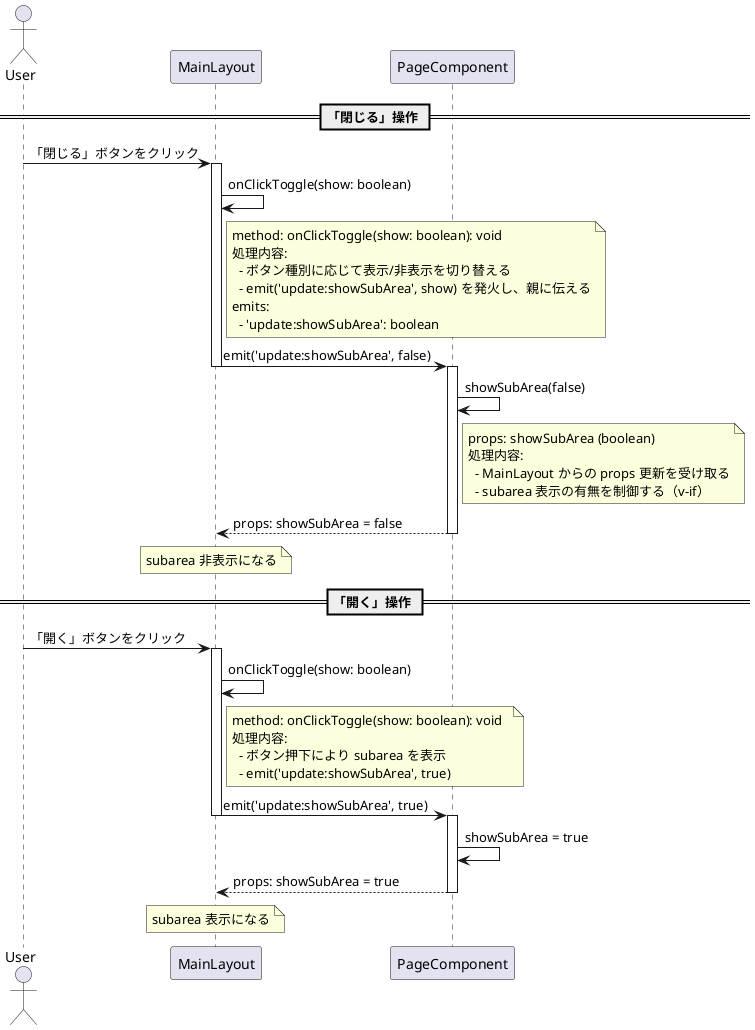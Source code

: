 @startuml 2a_annotated_with_logic
actor User
participant MainLayout
participant PageComponent

== 「閉じる」操作 ==
User -> MainLayout : 「閉じる」ボタンをクリック
activate MainLayout

MainLayout -> MainLayout : onClickToggle(show: boolean)
note right of MainLayout
  method: onClickToggle(show: boolean): void  
  処理内容:
    - ボタン種別に応じて表示/非表示を切り替える
    - emit('update:showSubArea', show) を発火し、親に伝える
  emits:
    - 'update:showSubArea': boolean
end note

MainLayout -> PageComponent : emit('update:showSubArea', false)
deactivate MainLayout

activate PageComponent
PageComponent -> PageComponent : showSubArea(false)
note right of PageComponent
  props: showSubArea (boolean)
  処理内容:
    - MainLayout からの props 更新を受け取る
    - subarea 表示の有無を制御する（v-if）
end note

PageComponent --> MainLayout : props: showSubArea = false
deactivate PageComponent

note over MainLayout: subarea 非表示になる

== 「開く」操作 ==
User -> MainLayout : 「開く」ボタンをクリック
activate MainLayout

MainLayout -> MainLayout : onClickToggle(show: boolean)
note right of MainLayout
  method: onClickToggle(show: boolean): void  
  処理内容:
    - ボタン押下により subarea を表示
    - emit('update:showSubArea', true)
end note

MainLayout -> PageComponent : emit('update:showSubArea', true)
deactivate MainLayout

activate PageComponent
PageComponent -> PageComponent : showSubArea = true
PageComponent --> MainLayout : props: showSubArea = true
deactivate PageComponent

note over MainLayout: subarea 表示になる
@enduml
